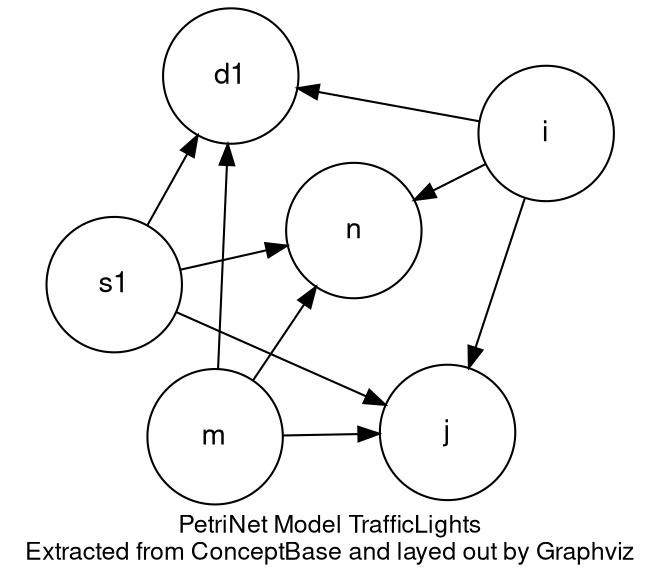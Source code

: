 ##"I played some days with making an interface between our ConceptBase system (essentially a database system to store models) and graphviz. One example graph is attached. It is a so-called petri net for Dutch traffic lights. The example is actually taken from a book by Wil van der Aalst." Contributed by Manfred Jeusfeld.

##Command to produce the output: "neato -Tpng thisfile > thisfile.png"

digraph TrafficLights {
fontname="Helvetica,Arial,sans-serif"
node [fontname="Helvetica,Arial,sans-serif"]
edge [fontname="Helvetica,Arial,sans-serif"]
layout = neato

node [shape=circle,fixedsize=true,width=0.9];  s1; i; m; d1; j; n;
s1->d1;
s1->j;
s1->n;
i->d1;
i->j;
i->n;
m->d1;
m->j;
m->n;


overlap=false
label="PetriNet Model TrafficLights\nExtracted from ConceptBase and layed out by Graphviz"
fontsize=12;
}
